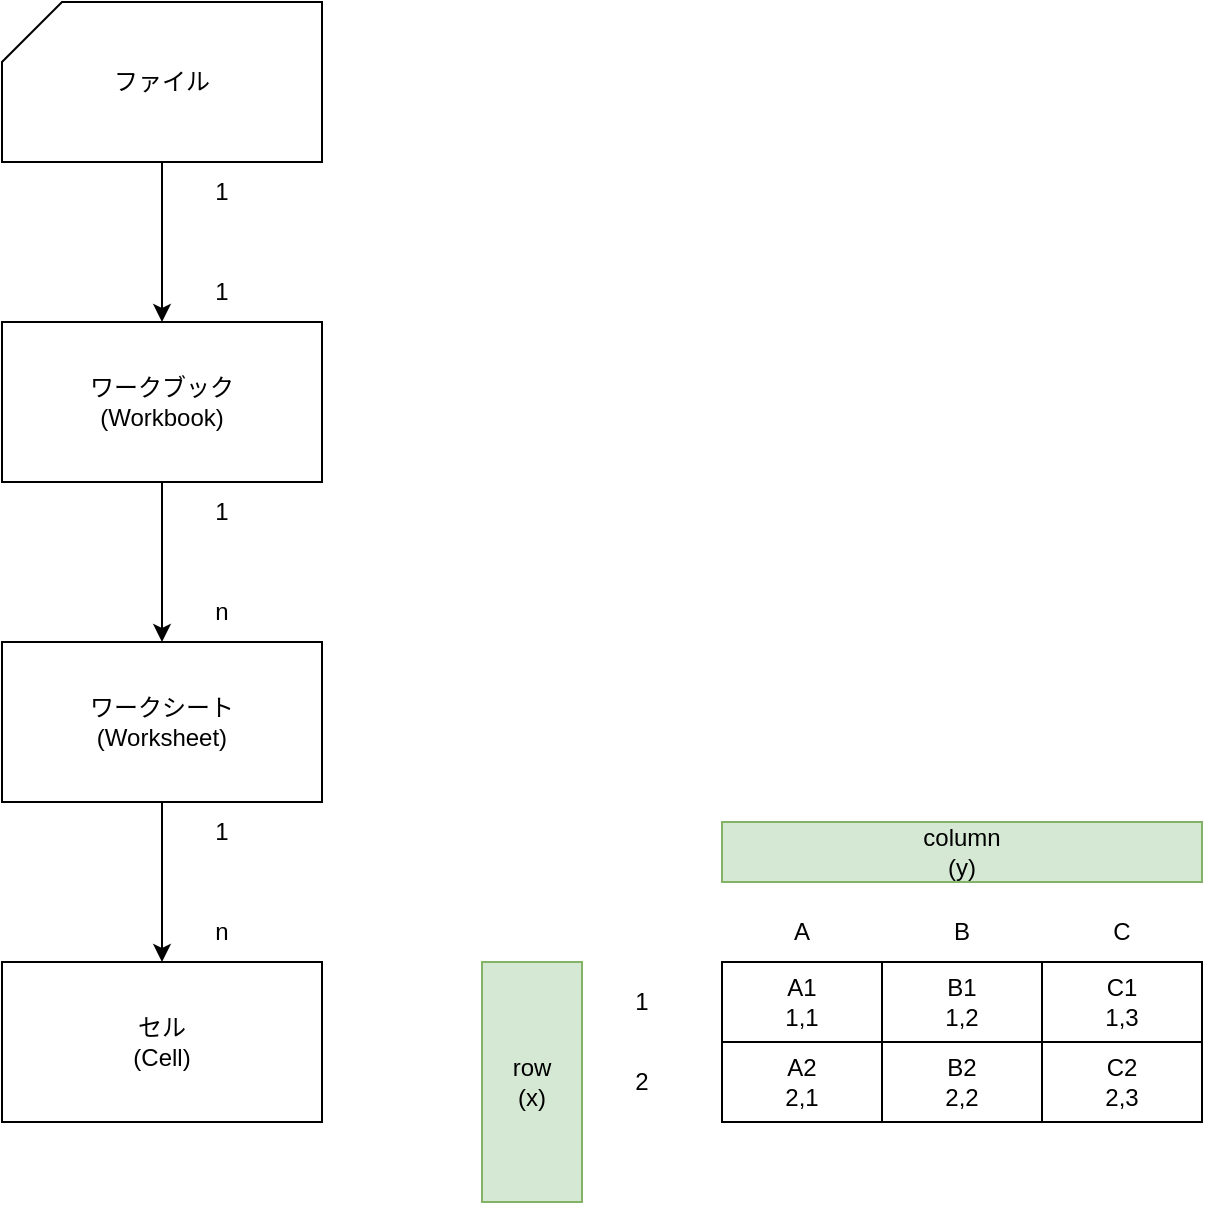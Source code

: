 <mxfile version="24.7.6">
  <diagram name="ページ1" id="RMm6oWlu2tzylvrkBwWp">
    <mxGraphModel dx="1007" dy="743" grid="1" gridSize="10" guides="1" tooltips="1" connect="1" arrows="1" fold="1" page="1" pageScale="1" pageWidth="827" pageHeight="1169" math="0" shadow="0">
      <root>
        <mxCell id="0" />
        <mxCell id="1" parent="0" />
        <mxCell id="VR2aySl7EQt6CaS8vKHN-1" value="ファイル" style="shape=card;whiteSpace=wrap;html=1;" vertex="1" parent="1">
          <mxGeometry x="80" y="120" width="160" height="80" as="geometry" />
        </mxCell>
        <mxCell id="VR2aySl7EQt6CaS8vKHN-2" value="ワークブック&lt;div&gt;(Workbook)&lt;/div&gt;" style="rounded=0;whiteSpace=wrap;html=1;" vertex="1" parent="1">
          <mxGeometry x="80" y="280" width="160" height="80" as="geometry" />
        </mxCell>
        <mxCell id="VR2aySl7EQt6CaS8vKHN-3" value="" style="endArrow=classic;html=1;rounded=0;exitX=0.5;exitY=1;exitDx=0;exitDy=0;exitPerimeter=0;entryX=0.5;entryY=0;entryDx=0;entryDy=0;" edge="1" parent="1" source="VR2aySl7EQt6CaS8vKHN-1" target="VR2aySl7EQt6CaS8vKHN-2">
          <mxGeometry width="50" height="50" relative="1" as="geometry">
            <mxPoint x="390" y="480" as="sourcePoint" />
            <mxPoint x="440" y="430" as="targetPoint" />
          </mxGeometry>
        </mxCell>
        <mxCell id="VR2aySl7EQt6CaS8vKHN-4" value="ワークシート&lt;div&gt;(Worksheet)&lt;/div&gt;" style="rounded=0;whiteSpace=wrap;html=1;" vertex="1" parent="1">
          <mxGeometry x="80" y="440" width="160" height="80" as="geometry" />
        </mxCell>
        <mxCell id="VR2aySl7EQt6CaS8vKHN-5" value="1" style="text;html=1;align=center;verticalAlign=middle;whiteSpace=wrap;rounded=0;" vertex="1" parent="1">
          <mxGeometry x="160" y="200" width="60" height="30" as="geometry" />
        </mxCell>
        <mxCell id="VR2aySl7EQt6CaS8vKHN-6" value="1" style="text;html=1;align=center;verticalAlign=middle;whiteSpace=wrap;rounded=0;" vertex="1" parent="1">
          <mxGeometry x="160" y="250" width="60" height="30" as="geometry" />
        </mxCell>
        <mxCell id="VR2aySl7EQt6CaS8vKHN-7" value="" style="endArrow=classic;html=1;rounded=0;exitX=0.5;exitY=1;exitDx=0;exitDy=0;exitPerimeter=0;entryX=0.5;entryY=0;entryDx=0;entryDy=0;" edge="1" parent="1">
          <mxGeometry width="50" height="50" relative="1" as="geometry">
            <mxPoint x="160" y="360" as="sourcePoint" />
            <mxPoint x="160" y="440" as="targetPoint" />
          </mxGeometry>
        </mxCell>
        <mxCell id="VR2aySl7EQt6CaS8vKHN-8" value="1" style="text;html=1;align=center;verticalAlign=middle;whiteSpace=wrap;rounded=0;" vertex="1" parent="1">
          <mxGeometry x="160" y="360" width="60" height="30" as="geometry" />
        </mxCell>
        <mxCell id="VR2aySl7EQt6CaS8vKHN-9" value="n" style="text;html=1;align=center;verticalAlign=middle;whiteSpace=wrap;rounded=0;" vertex="1" parent="1">
          <mxGeometry x="160" y="410" width="60" height="30" as="geometry" />
        </mxCell>
        <mxCell id="VR2aySl7EQt6CaS8vKHN-10" value="&lt;div&gt;セル&lt;/div&gt;&lt;div&gt;(Cell)&lt;/div&gt;" style="rounded=0;whiteSpace=wrap;html=1;" vertex="1" parent="1">
          <mxGeometry x="80" y="600" width="160" height="80" as="geometry" />
        </mxCell>
        <mxCell id="VR2aySl7EQt6CaS8vKHN-11" value="" style="endArrow=classic;html=1;rounded=0;exitX=0.5;exitY=1;exitDx=0;exitDy=0;exitPerimeter=0;entryX=0.5;entryY=0;entryDx=0;entryDy=0;" edge="1" parent="1">
          <mxGeometry width="50" height="50" relative="1" as="geometry">
            <mxPoint x="160" y="520" as="sourcePoint" />
            <mxPoint x="160" y="600" as="targetPoint" />
          </mxGeometry>
        </mxCell>
        <mxCell id="VR2aySl7EQt6CaS8vKHN-12" value="n" style="text;html=1;align=center;verticalAlign=middle;whiteSpace=wrap;rounded=0;" vertex="1" parent="1">
          <mxGeometry x="160" y="570" width="60" height="30" as="geometry" />
        </mxCell>
        <mxCell id="VR2aySl7EQt6CaS8vKHN-13" value="1" style="text;html=1;align=center;verticalAlign=middle;whiteSpace=wrap;rounded=0;" vertex="1" parent="1">
          <mxGeometry x="160" y="520" width="60" height="30" as="geometry" />
        </mxCell>
        <mxCell id="VR2aySl7EQt6CaS8vKHN-15" value="A1&lt;div&gt;1,1&lt;/div&gt;" style="rounded=0;whiteSpace=wrap;html=1;" vertex="1" parent="1">
          <mxGeometry x="440" y="600" width="80" height="40" as="geometry" />
        </mxCell>
        <mxCell id="VR2aySl7EQt6CaS8vKHN-16" value="B1&lt;div&gt;1,2&lt;/div&gt;" style="rounded=0;whiteSpace=wrap;html=1;" vertex="1" parent="1">
          <mxGeometry x="520" y="600" width="80" height="40" as="geometry" />
        </mxCell>
        <mxCell id="VR2aySl7EQt6CaS8vKHN-17" value="C1&lt;div&gt;1,3&lt;/div&gt;" style="rounded=0;whiteSpace=wrap;html=1;" vertex="1" parent="1">
          <mxGeometry x="600" y="600" width="80" height="40" as="geometry" />
        </mxCell>
        <mxCell id="VR2aySl7EQt6CaS8vKHN-18" value="C2&lt;div&gt;2,3&lt;/div&gt;" style="rounded=0;whiteSpace=wrap;html=1;" vertex="1" parent="1">
          <mxGeometry x="600" y="640" width="80" height="40" as="geometry" />
        </mxCell>
        <mxCell id="VR2aySl7EQt6CaS8vKHN-19" value="A2&lt;div&gt;2,1&lt;/div&gt;" style="rounded=0;whiteSpace=wrap;html=1;" vertex="1" parent="1">
          <mxGeometry x="440" y="640" width="80" height="40" as="geometry" />
        </mxCell>
        <mxCell id="VR2aySl7EQt6CaS8vKHN-20" value="B2&lt;div&gt;2,2&lt;/div&gt;" style="rounded=0;whiteSpace=wrap;html=1;" vertex="1" parent="1">
          <mxGeometry x="520" y="640" width="80" height="40" as="geometry" />
        </mxCell>
        <mxCell id="VR2aySl7EQt6CaS8vKHN-21" value="A" style="text;html=1;align=center;verticalAlign=middle;whiteSpace=wrap;rounded=0;" vertex="1" parent="1">
          <mxGeometry x="450" y="570" width="60" height="30" as="geometry" />
        </mxCell>
        <mxCell id="VR2aySl7EQt6CaS8vKHN-22" value="B" style="text;html=1;align=center;verticalAlign=middle;whiteSpace=wrap;rounded=0;" vertex="1" parent="1">
          <mxGeometry x="530" y="570" width="60" height="30" as="geometry" />
        </mxCell>
        <mxCell id="VR2aySl7EQt6CaS8vKHN-23" value="C" style="text;html=1;align=center;verticalAlign=middle;whiteSpace=wrap;rounded=0;" vertex="1" parent="1">
          <mxGeometry x="610" y="570" width="60" height="30" as="geometry" />
        </mxCell>
        <mxCell id="VR2aySl7EQt6CaS8vKHN-24" value="1" style="text;html=1;align=center;verticalAlign=middle;whiteSpace=wrap;rounded=0;" vertex="1" parent="1">
          <mxGeometry x="370" y="605" width="60" height="30" as="geometry" />
        </mxCell>
        <mxCell id="VR2aySl7EQt6CaS8vKHN-25" value="2" style="text;html=1;align=center;verticalAlign=middle;whiteSpace=wrap;rounded=0;" vertex="1" parent="1">
          <mxGeometry x="370" y="645" width="60" height="30" as="geometry" />
        </mxCell>
        <mxCell id="VR2aySl7EQt6CaS8vKHN-26" value="column&lt;div&gt;(y)&lt;/div&gt;" style="text;html=1;align=center;verticalAlign=middle;whiteSpace=wrap;rounded=0;fillColor=#d5e8d4;strokeColor=#82b366;" vertex="1" parent="1">
          <mxGeometry x="440" y="530" width="240" height="30" as="geometry" />
        </mxCell>
        <mxCell id="VR2aySl7EQt6CaS8vKHN-28" value="row&lt;div&gt;(x)&lt;/div&gt;" style="text;html=1;align=center;verticalAlign=middle;whiteSpace=wrap;rounded=0;fillColor=#d5e8d4;strokeColor=#82b366;" vertex="1" parent="1">
          <mxGeometry x="320" y="600" width="50" height="120" as="geometry" />
        </mxCell>
      </root>
    </mxGraphModel>
  </diagram>
</mxfile>
